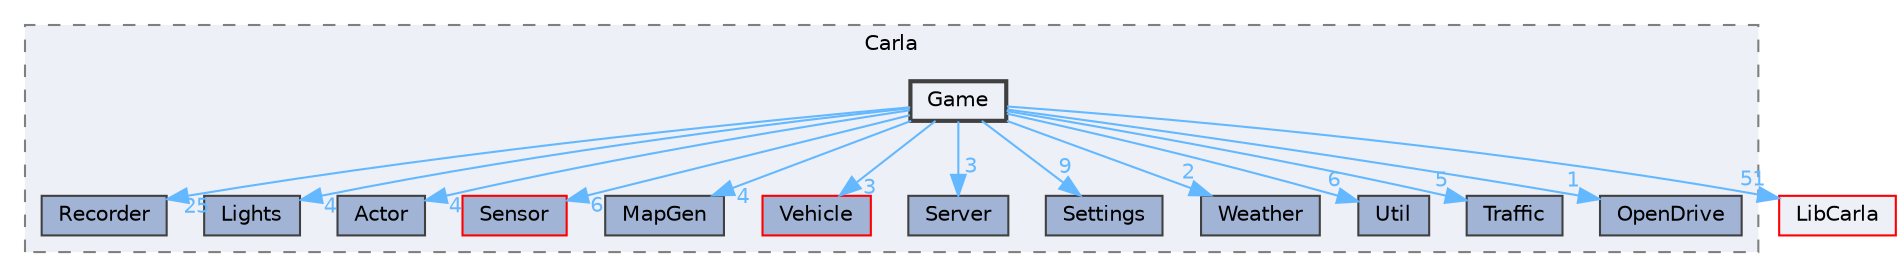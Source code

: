 digraph "Game"
{
 // INTERACTIVE_SVG=YES
 // LATEX_PDF_SIZE
  bgcolor="transparent";
  edge [fontname=Helvetica,fontsize=10,labelfontname=Helvetica,labelfontsize=10];
  node [fontname=Helvetica,fontsize=10,shape=box,height=0.2,width=0.4];
  compound=true
  subgraph clusterdir_8fc34afb5f07a67966c78bf5319f94ae {
    graph [ bgcolor="#edf0f7", pencolor="grey50", label="Carla", fontname=Helvetica,fontsize=10 style="filled,dashed", URL="dir_8fc34afb5f07a67966c78bf5319f94ae.html",tooltip=""]
  dir_0dd3f6464b0e5c5db135a4b73b996175 [label="Recorder", fillcolor="#a2b4d6", color="grey25", style="filled", URL="dir_0dd3f6464b0e5c5db135a4b73b996175.html",tooltip=""];
  dir_300f092198dff90fa236d1c5a9b26b0c [label="Lights", fillcolor="#a2b4d6", color="grey25", style="filled", URL="dir_300f092198dff90fa236d1c5a9b26b0c.html",tooltip=""];
  dir_31691989b6ffa820edb06b9eb32cc520 [label="Actor", fillcolor="#a2b4d6", color="grey25", style="filled", URL="dir_31691989b6ffa820edb06b9eb32cc520.html",tooltip=""];
  dir_32df69f29a08a23c97cd630e5cd47b2e [label="Sensor", fillcolor="#a2b4d6", color="red", style="filled", URL="dir_32df69f29a08a23c97cd630e5cd47b2e.html",tooltip=""];
  dir_3e9aec868781f29a05b56aecc37cd1a9 [label="MapGen", fillcolor="#a2b4d6", color="grey25", style="filled", URL="dir_3e9aec868781f29a05b56aecc37cd1a9.html",tooltip=""];
  dir_4d620431c9b0dc62fca23e1ed91a49b6 [label="Vehicle", fillcolor="#a2b4d6", color="red", style="filled", URL="dir_4d620431c9b0dc62fca23e1ed91a49b6.html",tooltip=""];
  dir_4f477b896248adf10c6909a9eb9fb7d3 [label="Server", fillcolor="#a2b4d6", color="grey25", style="filled", URL="dir_4f477b896248adf10c6909a9eb9fb7d3.html",tooltip=""];
  dir_61a866aca8f5011fad0bfe0df06e6f79 [label="Settings", fillcolor="#a2b4d6", color="grey25", style="filled", URL="dir_61a866aca8f5011fad0bfe0df06e6f79.html",tooltip=""];
  dir_b3a8bd261fb98563f858806beb7e2741 [label="Weather", fillcolor="#a2b4d6", color="grey25", style="filled", URL="dir_b3a8bd261fb98563f858806beb7e2741.html",tooltip=""];
  dir_c0211e659583c36c301432102f960843 [label="Util", fillcolor="#a2b4d6", color="grey25", style="filled", URL="dir_c0211e659583c36c301432102f960843.html",tooltip=""];
  dir_cf78ae8ffd0f6192e117b8a1751c2bbd [label="Traffic", fillcolor="#a2b4d6", color="grey25", style="filled", URL="dir_cf78ae8ffd0f6192e117b8a1751c2bbd.html",tooltip=""];
  dir_d0b0d7f8e453984c2ffe9ea659d3c27f [label="OpenDrive", fillcolor="#a2b4d6", color="grey25", style="filled", URL="dir_d0b0d7f8e453984c2ffe9ea659d3c27f.html",tooltip=""];
  dir_b708e75f0564cefaa95a07ef1c60fa1d [label="Game", fillcolor="#edf0f7", color="grey25", style="filled,bold", URL="dir_b708e75f0564cefaa95a07ef1c60fa1d.html",tooltip=""];
  }
  dir_1604d568fa4d964dfa9079b701bbfa07 [label="LibCarla", fillcolor="#edf0f7", color="red", style="filled", URL="dir_1604d568fa4d964dfa9079b701bbfa07.html",tooltip=""];
  dir_b708e75f0564cefaa95a07ef1c60fa1d->dir_0dd3f6464b0e5c5db135a4b73b996175 [headlabel="25", labeldistance=1.5 headhref="dir_000017_000042.html" href="dir_000017_000042.html" color="steelblue1" fontcolor="steelblue1"];
  dir_b708e75f0564cefaa95a07ef1c60fa1d->dir_1604d568fa4d964dfa9079b701bbfa07 [headlabel="51", labeldistance=1.5 headhref="dir_000017_000020.html" href="dir_000017_000020.html" color="steelblue1" fontcolor="steelblue1"];
  dir_b708e75f0564cefaa95a07ef1c60fa1d->dir_300f092198dff90fa236d1c5a9b26b0c [headlabel="4", labeldistance=1.5 headhref="dir_000017_000021.html" href="dir_000017_000021.html" color="steelblue1" fontcolor="steelblue1"];
  dir_b708e75f0564cefaa95a07ef1c60fa1d->dir_31691989b6ffa820edb06b9eb32cc520 [headlabel="4", labeldistance=1.5 headhref="dir_000017_000000.html" href="dir_000017_000000.html" color="steelblue1" fontcolor="steelblue1"];
  dir_b708e75f0564cefaa95a07ef1c60fa1d->dir_32df69f29a08a23c97cd630e5cd47b2e [headlabel="6", labeldistance=1.5 headhref="dir_000017_000048.html" href="dir_000017_000048.html" color="steelblue1" fontcolor="steelblue1"];
  dir_b708e75f0564cefaa95a07ef1c60fa1d->dir_3e9aec868781f29a05b56aecc37cd1a9 [headlabel="4", labeldistance=1.5 headhref="dir_000017_000024.html" href="dir_000017_000024.html" color="steelblue1" fontcolor="steelblue1"];
  dir_b708e75f0564cefaa95a07ef1c60fa1d->dir_4d620431c9b0dc62fca23e1ed91a49b6 [headlabel="3", labeldistance=1.5 headhref="dir_000017_000071.html" href="dir_000017_000071.html" color="steelblue1" fontcolor="steelblue1"];
  dir_b708e75f0564cefaa95a07ef1c60fa1d->dir_4f477b896248adf10c6909a9eb9fb7d3 [headlabel="3", labeldistance=1.5 headhref="dir_000017_000050.html" href="dir_000017_000050.html" color="steelblue1" fontcolor="steelblue1"];
  dir_b708e75f0564cefaa95a07ef1c60fa1d->dir_61a866aca8f5011fad0bfe0df06e6f79 [headlabel="9", labeldistance=1.5 headhref="dir_000017_000052.html" href="dir_000017_000052.html" color="steelblue1" fontcolor="steelblue1"];
  dir_b708e75f0564cefaa95a07ef1c60fa1d->dir_b3a8bd261fb98563f858806beb7e2741 [headlabel="2", labeldistance=1.5 headhref="dir_000017_000073.html" href="dir_000017_000073.html" color="steelblue1" fontcolor="steelblue1"];
  dir_b708e75f0564cefaa95a07ef1c60fa1d->dir_c0211e659583c36c301432102f960843 [headlabel="6", labeldistance=1.5 headhref="dir_000017_000068.html" href="dir_000017_000068.html" color="steelblue1" fontcolor="steelblue1"];
  dir_b708e75f0564cefaa95a07ef1c60fa1d->dir_cf78ae8ffd0f6192e117b8a1751c2bbd [headlabel="5", labeldistance=1.5 headhref="dir_000017_000062.html" href="dir_000017_000062.html" color="steelblue1" fontcolor="steelblue1"];
  dir_b708e75f0564cefaa95a07ef1c60fa1d->dir_d0b0d7f8e453984c2ffe9ea659d3c27f [headlabel="1", labeldistance=1.5 headhref="dir_000017_000033.html" href="dir_000017_000033.html" color="steelblue1" fontcolor="steelblue1"];
}
